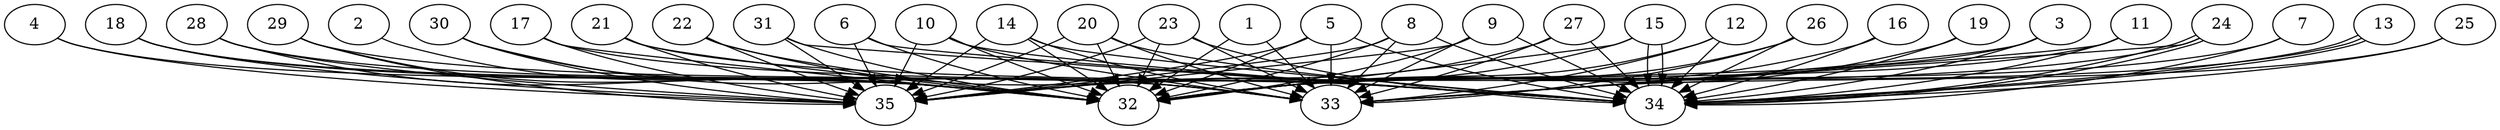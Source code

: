 // DAG automatically generated by daggen at Thu Oct  3 14:05:37 2019
// ./daggen --dot -n 35 --ccr 0.3 --fat 0.9 --regular 0.5 --density 0.9 --mindata 5242880 --maxdata 52428800 
digraph G {
  1 [size="173274453", alpha="0.17", expect_size="51982336"] 
  1 -> 32 [size ="51982336"]
  1 -> 33 [size ="51982336"]
  2 [size="155736747", alpha="0.15", expect_size="46721024"] 
  2 -> 32 [size ="46721024"]
  3 [size="106605227", alpha="0.17", expect_size="31981568"] 
  3 -> 32 [size ="31981568"]
  3 -> 33 [size ="31981568"]
  3 -> 34 [size ="31981568"]
  4 [size="100051627", alpha="0.10", expect_size="30015488"] 
  4 -> 32 [size ="30015488"]
  4 -> 35 [size ="30015488"]
  5 [size="18903040", alpha="0.13", expect_size="5670912"] 
  5 -> 32 [size ="5670912"]
  5 -> 33 [size ="5670912"]
  5 -> 34 [size ="5670912"]
  5 -> 35 [size ="5670912"]
  6 [size="84616533", alpha="0.12", expect_size="25384960"] 
  6 -> 32 [size ="25384960"]
  6 -> 34 [size ="25384960"]
  6 -> 35 [size ="25384960"]
  7 [size="173124267", alpha="0.20", expect_size="51937280"] 
  7 -> 32 [size ="51937280"]
  7 -> 34 [size ="51937280"]
  8 [size="147025920", alpha="0.19", expect_size="44107776"] 
  8 -> 32 [size ="44107776"]
  8 -> 33 [size ="44107776"]
  8 -> 34 [size ="44107776"]
  8 -> 35 [size ="44107776"]
  9 [size="125757440", alpha="0.11", expect_size="37727232"] 
  9 -> 32 [size ="37727232"]
  9 -> 33 [size ="37727232"]
  9 -> 34 [size ="37727232"]
  9 -> 35 [size ="37727232"]
  10 [size="26422613", alpha="0.08", expect_size="7926784"] 
  10 -> 32 [size ="7926784"]
  10 -> 33 [size ="7926784"]
  10 -> 34 [size ="7926784"]
  10 -> 35 [size ="7926784"]
  11 [size="27951787", alpha="0.04", expect_size="8385536"] 
  11 -> 32 [size ="8385536"]
  11 -> 33 [size ="8385536"]
  11 -> 34 [size ="8385536"]
  12 [size="158621013", alpha="0.12", expect_size="47586304"] 
  12 -> 32 [size ="47586304"]
  12 -> 33 [size ="47586304"]
  12 -> 34 [size ="47586304"]
  13 [size="120350720", alpha="0.07", expect_size="36105216"] 
  13 -> 32 [size ="36105216"]
  13 -> 34 [size ="36105216"]
  13 -> 34 [size ="36105216"]
  14 [size="93508267", alpha="0.08", expect_size="28052480"] 
  14 -> 32 [size ="28052480"]
  14 -> 33 [size ="28052480"]
  14 -> 34 [size ="28052480"]
  14 -> 35 [size ="28052480"]
  15 [size="169465173", alpha="0.02", expect_size="50839552"] 
  15 -> 32 [size ="50839552"]
  15 -> 34 [size ="50839552"]
  15 -> 34 [size ="50839552"]
  15 -> 35 [size ="50839552"]
  16 [size="117630293", alpha="0.07", expect_size="35289088"] 
  16 -> 32 [size ="35289088"]
  16 -> 34 [size ="35289088"]
  17 [size="51804160", alpha="0.14", expect_size="15541248"] 
  17 -> 32 [size ="15541248"]
  17 -> 34 [size ="15541248"]
  17 -> 35 [size ="15541248"]
  18 [size="50855253", alpha="0.04", expect_size="15256576"] 
  18 -> 32 [size ="15256576"]
  18 -> 33 [size ="15256576"]
  18 -> 35 [size ="15256576"]
  19 [size="40021333", alpha="0.01", expect_size="12006400"] 
  19 -> 32 [size ="12006400"]
  19 -> 34 [size ="12006400"]
  20 [size="130133333", alpha="0.01", expect_size="39040000"] 
  20 -> 32 [size ="39040000"]
  20 -> 33 [size ="39040000"]
  20 -> 34 [size ="39040000"]
  20 -> 35 [size ="39040000"]
  21 [size="34228907", alpha="0.01", expect_size="10268672"] 
  21 -> 32 [size ="10268672"]
  21 -> 34 [size ="10268672"]
  21 -> 35 [size ="10268672"]
  22 [size="66942293", alpha="0.19", expect_size="20082688"] 
  22 -> 32 [size ="20082688"]
  22 -> 34 [size ="20082688"]
  22 -> 35 [size ="20082688"]
  23 [size="162245973", alpha="0.08", expect_size="48673792"] 
  23 -> 32 [size ="48673792"]
  23 -> 33 [size ="48673792"]
  23 -> 34 [size ="48673792"]
  23 -> 35 [size ="48673792"]
  24 [size="57255253", alpha="0.08", expect_size="17176576"] 
  24 -> 33 [size ="17176576"]
  24 -> 34 [size ="17176576"]
  24 -> 34 [size ="17176576"]
  24 -> 35 [size ="17176576"]
  25 [size="118408533", alpha="0.07", expect_size="35522560"] 
  25 -> 33 [size ="35522560"]
  25 -> 34 [size ="35522560"]
  26 [size="137936213", alpha="0.15", expect_size="41380864"] 
  26 -> 32 [size ="41380864"]
  26 -> 33 [size ="41380864"]
  26 -> 34 [size ="41380864"]
  27 [size="33481387", alpha="0.04", expect_size="10044416"] 
  27 -> 33 [size ="10044416"]
  27 -> 34 [size ="10044416"]
  27 -> 35 [size ="10044416"]
  28 [size="143633067", alpha="0.08", expect_size="43089920"] 
  28 -> 32 [size ="43089920"]
  28 -> 33 [size ="43089920"]
  28 -> 35 [size ="43089920"]
  29 [size="21336747", alpha="0.06", expect_size="6401024"] 
  29 -> 32 [size ="6401024"]
  29 -> 33 [size ="6401024"]
  29 -> 35 [size ="6401024"]
  30 [size="27787947", alpha="0.06", expect_size="8336384"] 
  30 -> 32 [size ="8336384"]
  30 -> 33 [size ="8336384"]
  30 -> 35 [size ="8336384"]
  31 [size="36648960", alpha="0.07", expect_size="10994688"] 
  31 -> 32 [size ="10994688"]
  31 -> 34 [size ="10994688"]
  31 -> 35 [size ="10994688"]
  32 [size="46434987", alpha="0.05", expect_size="13930496"] 
  33 [size="38123520", alpha="0.17", expect_size="11437056"] 
  34 [size="100846933", alpha="0.18", expect_size="30254080"] 
  35 [size="159894187", alpha="0.19", expect_size="47968256"] 
}
